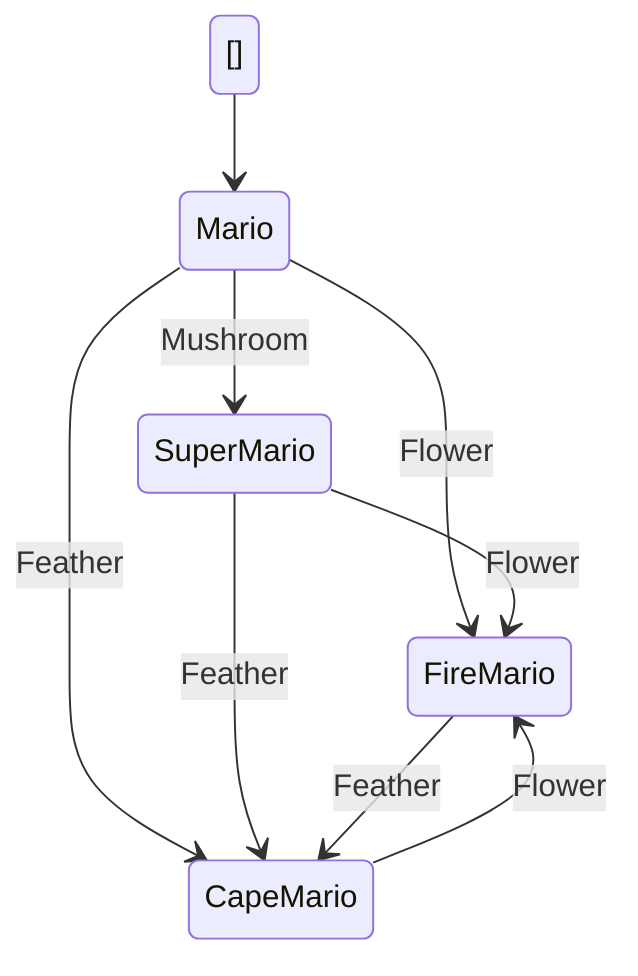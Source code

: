 stateDiagram-v2
    [] --> Mario
    Mario --> SuperMario : Mushroom
    Mario --> FireMario : Flower
    Mario --> CapeMario : Feather
    SuperMario --> FireMario : Flower
    SuperMario --> CapeMario : Feather
    FireMario --> CapeMario : Feather
    CapeMario --> FireMario : Flower